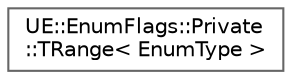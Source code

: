 digraph "Graphical Class Hierarchy"
{
 // INTERACTIVE_SVG=YES
 // LATEX_PDF_SIZE
  bgcolor="transparent";
  edge [fontname=Helvetica,fontsize=10,labelfontname=Helvetica,labelfontsize=10];
  node [fontname=Helvetica,fontsize=10,shape=box,height=0.2,width=0.4];
  rankdir="LR";
  Node0 [id="Node000000",label="UE::EnumFlags::Private\l::TRange\< EnumType \>",height=0.2,width=0.4,color="grey40", fillcolor="white", style="filled",URL="$d0/d57/structUE_1_1EnumFlags_1_1Private_1_1TRange.html",tooltip=" "];
}
